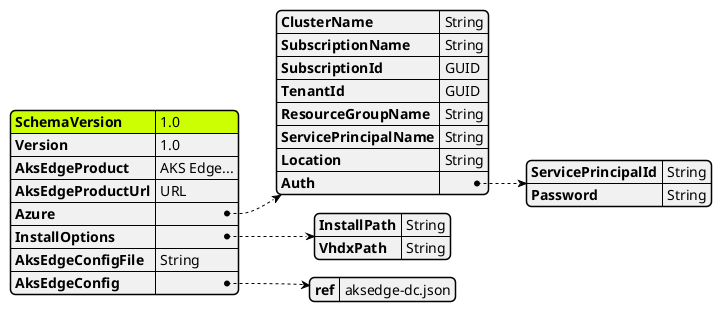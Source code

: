 @startjson AksEdgeDeploy
<style>
jsonDiagram {
    node {
        FontName Segoe UI SemiBold
        FontColor blue
        FontSize 14
        RoundCorner 10
        LineThickness 1
        separator {
            LineThickness 0.25
            LineColor black
        }
    }
    arrow {
        LineColor blue
        LineThickness 1
        LineStyle 2;5
    }
    highlight {
        BackgroundColor Blue
        FontColor White
    }
}
</style>
#highlight "SchemaVersion"
{
    "SchemaVersion":"1.0",
    "Version":"1.0",
    "AksEdgeProduct" : "AKS Edge...",
    "AksEdgeProductUrl" : "URL",
    "Azure":{
        "ClusterName":"String",
        "SubscriptionName":"String",
        "SubscriptionId": "GUID",
        "TenantId":"GUID",
        "ResourceGroupName": "String",
        "ServicePrincipalName" : "String",
        "Location" : "String",
        "Auth": {
            "ServicePrincipalId" : "String",
            "Password" : "String"
        }
    }
    ,
    "InstallOptions":{
        "InstallPath":"String",
        "VhdxPath":"String"
    }
    ,
    "AksEdgeConfigFile":"String",
    "AksEdgeConfig":{
        "ref" :"aksedge-dc.json"
    }
}
@endjson
